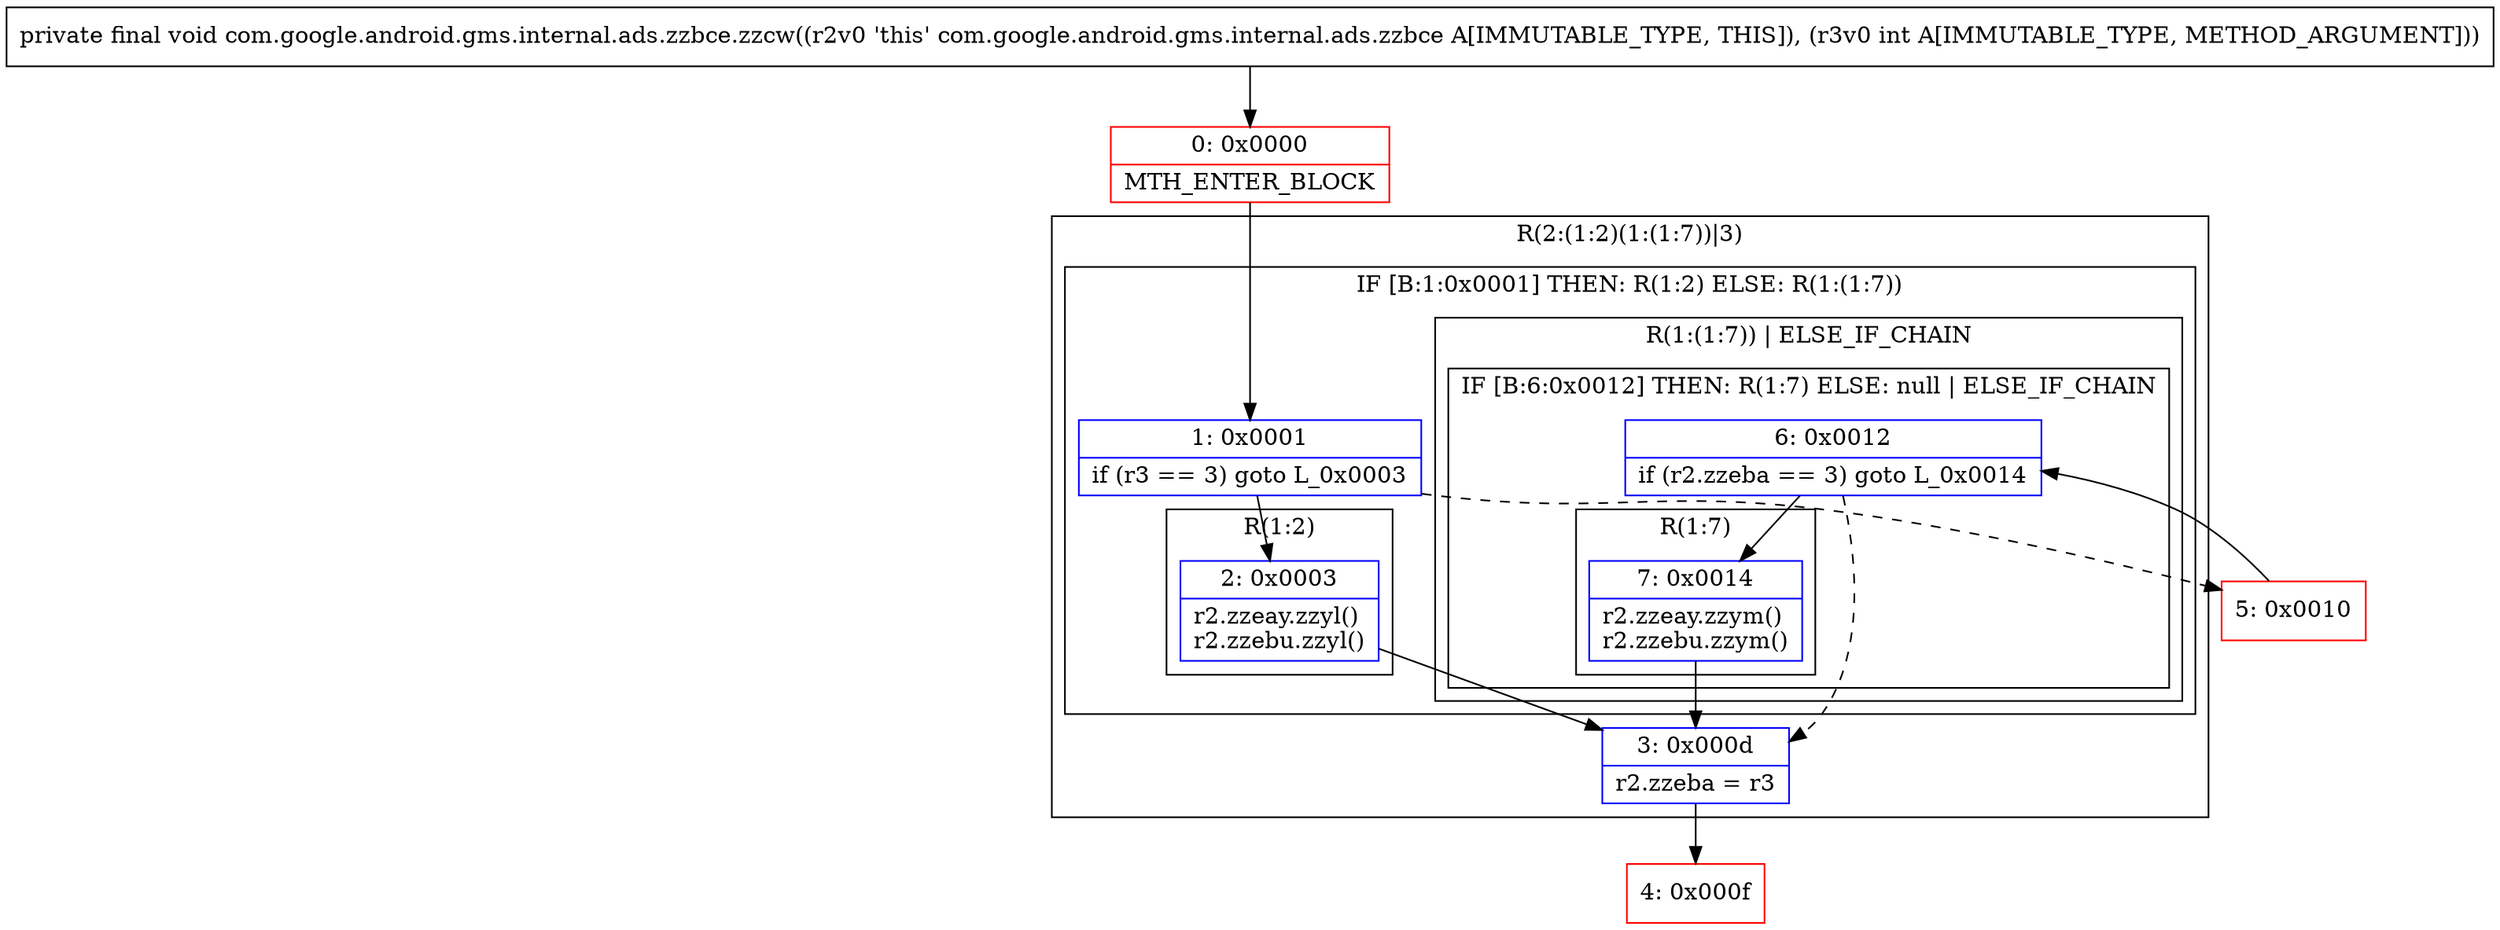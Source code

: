 digraph "CFG forcom.google.android.gms.internal.ads.zzbce.zzcw(I)V" {
subgraph cluster_Region_1160186916 {
label = "R(2:(1:2)(1:(1:7))|3)";
node [shape=record,color=blue];
subgraph cluster_IfRegion_1683332127 {
label = "IF [B:1:0x0001] THEN: R(1:2) ELSE: R(1:(1:7))";
node [shape=record,color=blue];
Node_1 [shape=record,label="{1\:\ 0x0001|if (r3 == 3) goto L_0x0003\l}"];
subgraph cluster_Region_1062235804 {
label = "R(1:2)";
node [shape=record,color=blue];
Node_2 [shape=record,label="{2\:\ 0x0003|r2.zzeay.zzyl()\lr2.zzebu.zzyl()\l}"];
}
subgraph cluster_Region_2100335277 {
label = "R(1:(1:7)) | ELSE_IF_CHAIN\l";
node [shape=record,color=blue];
subgraph cluster_IfRegion_784131 {
label = "IF [B:6:0x0012] THEN: R(1:7) ELSE: null | ELSE_IF_CHAIN\l";
node [shape=record,color=blue];
Node_6 [shape=record,label="{6\:\ 0x0012|if (r2.zzeba == 3) goto L_0x0014\l}"];
subgraph cluster_Region_1215702649 {
label = "R(1:7)";
node [shape=record,color=blue];
Node_7 [shape=record,label="{7\:\ 0x0014|r2.zzeay.zzym()\lr2.zzebu.zzym()\l}"];
}
}
}
}
Node_3 [shape=record,label="{3\:\ 0x000d|r2.zzeba = r3\l}"];
}
Node_0 [shape=record,color=red,label="{0\:\ 0x0000|MTH_ENTER_BLOCK\l}"];
Node_4 [shape=record,color=red,label="{4\:\ 0x000f}"];
Node_5 [shape=record,color=red,label="{5\:\ 0x0010}"];
MethodNode[shape=record,label="{private final void com.google.android.gms.internal.ads.zzbce.zzcw((r2v0 'this' com.google.android.gms.internal.ads.zzbce A[IMMUTABLE_TYPE, THIS]), (r3v0 int A[IMMUTABLE_TYPE, METHOD_ARGUMENT])) }"];
MethodNode -> Node_0;
Node_1 -> Node_2;
Node_1 -> Node_5[style=dashed];
Node_2 -> Node_3;
Node_6 -> Node_3[style=dashed];
Node_6 -> Node_7;
Node_7 -> Node_3;
Node_3 -> Node_4;
Node_0 -> Node_1;
Node_5 -> Node_6;
}

